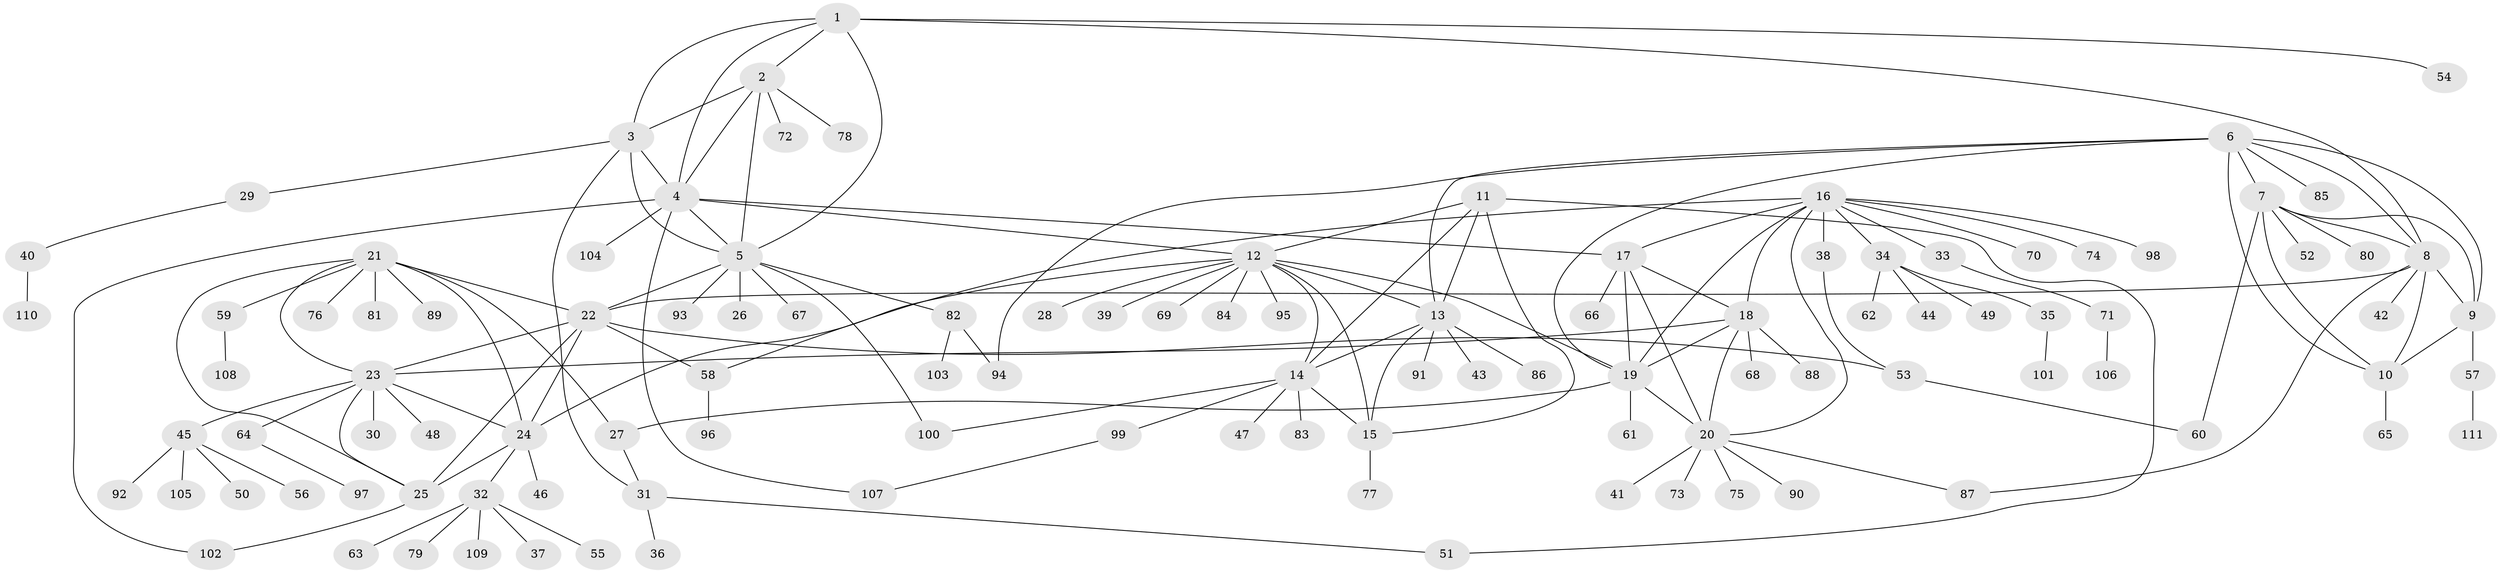 // coarse degree distribution, {7: 0.022727272727272728, 3: 0.045454545454545456, 6: 0.022727272727272728, 5: 0.022727272727272728, 1: 0.7272727272727273, 10: 0.022727272727272728, 9: 0.06818181818181818, 11: 0.022727272727272728, 2: 0.045454545454545456}
// Generated by graph-tools (version 1.1) at 2025/59/03/04/25 21:59:15]
// undirected, 111 vertices, 157 edges
graph export_dot {
graph [start="1"]
  node [color=gray90,style=filled];
  1;
  2;
  3;
  4;
  5;
  6;
  7;
  8;
  9;
  10;
  11;
  12;
  13;
  14;
  15;
  16;
  17;
  18;
  19;
  20;
  21;
  22;
  23;
  24;
  25;
  26;
  27;
  28;
  29;
  30;
  31;
  32;
  33;
  34;
  35;
  36;
  37;
  38;
  39;
  40;
  41;
  42;
  43;
  44;
  45;
  46;
  47;
  48;
  49;
  50;
  51;
  52;
  53;
  54;
  55;
  56;
  57;
  58;
  59;
  60;
  61;
  62;
  63;
  64;
  65;
  66;
  67;
  68;
  69;
  70;
  71;
  72;
  73;
  74;
  75;
  76;
  77;
  78;
  79;
  80;
  81;
  82;
  83;
  84;
  85;
  86;
  87;
  88;
  89;
  90;
  91;
  92;
  93;
  94;
  95;
  96;
  97;
  98;
  99;
  100;
  101;
  102;
  103;
  104;
  105;
  106;
  107;
  108;
  109;
  110;
  111;
  1 -- 2;
  1 -- 3;
  1 -- 4;
  1 -- 5;
  1 -- 8;
  1 -- 54;
  2 -- 3;
  2 -- 4;
  2 -- 5;
  2 -- 72;
  2 -- 78;
  3 -- 4;
  3 -- 5;
  3 -- 29;
  3 -- 31;
  4 -- 5;
  4 -- 12;
  4 -- 17;
  4 -- 102;
  4 -- 104;
  4 -- 107;
  5 -- 22;
  5 -- 26;
  5 -- 67;
  5 -- 82;
  5 -- 93;
  5 -- 100;
  6 -- 7;
  6 -- 8;
  6 -- 9;
  6 -- 10;
  6 -- 13;
  6 -- 19;
  6 -- 85;
  6 -- 94;
  7 -- 8;
  7 -- 9;
  7 -- 10;
  7 -- 52;
  7 -- 60;
  7 -- 80;
  8 -- 9;
  8 -- 10;
  8 -- 22;
  8 -- 42;
  8 -- 87;
  9 -- 10;
  9 -- 57;
  10 -- 65;
  11 -- 12;
  11 -- 13;
  11 -- 14;
  11 -- 15;
  11 -- 51;
  12 -- 13;
  12 -- 14;
  12 -- 15;
  12 -- 19;
  12 -- 24;
  12 -- 28;
  12 -- 39;
  12 -- 69;
  12 -- 84;
  12 -- 95;
  13 -- 14;
  13 -- 15;
  13 -- 43;
  13 -- 86;
  13 -- 91;
  14 -- 15;
  14 -- 47;
  14 -- 83;
  14 -- 99;
  14 -- 100;
  15 -- 77;
  16 -- 17;
  16 -- 18;
  16 -- 19;
  16 -- 20;
  16 -- 33;
  16 -- 34;
  16 -- 38;
  16 -- 58;
  16 -- 70;
  16 -- 74;
  16 -- 98;
  17 -- 18;
  17 -- 19;
  17 -- 20;
  17 -- 66;
  18 -- 19;
  18 -- 20;
  18 -- 23;
  18 -- 68;
  18 -- 88;
  19 -- 20;
  19 -- 27;
  19 -- 61;
  20 -- 41;
  20 -- 73;
  20 -- 75;
  20 -- 87;
  20 -- 90;
  21 -- 22;
  21 -- 23;
  21 -- 24;
  21 -- 25;
  21 -- 27;
  21 -- 59;
  21 -- 76;
  21 -- 81;
  21 -- 89;
  22 -- 23;
  22 -- 24;
  22 -- 25;
  22 -- 53;
  22 -- 58;
  23 -- 24;
  23 -- 25;
  23 -- 30;
  23 -- 45;
  23 -- 48;
  23 -- 64;
  24 -- 25;
  24 -- 32;
  24 -- 46;
  25 -- 102;
  27 -- 31;
  29 -- 40;
  31 -- 36;
  31 -- 51;
  32 -- 37;
  32 -- 55;
  32 -- 63;
  32 -- 79;
  32 -- 109;
  33 -- 71;
  34 -- 35;
  34 -- 44;
  34 -- 49;
  34 -- 62;
  35 -- 101;
  38 -- 53;
  40 -- 110;
  45 -- 50;
  45 -- 56;
  45 -- 92;
  45 -- 105;
  53 -- 60;
  57 -- 111;
  58 -- 96;
  59 -- 108;
  64 -- 97;
  71 -- 106;
  82 -- 94;
  82 -- 103;
  99 -- 107;
}
